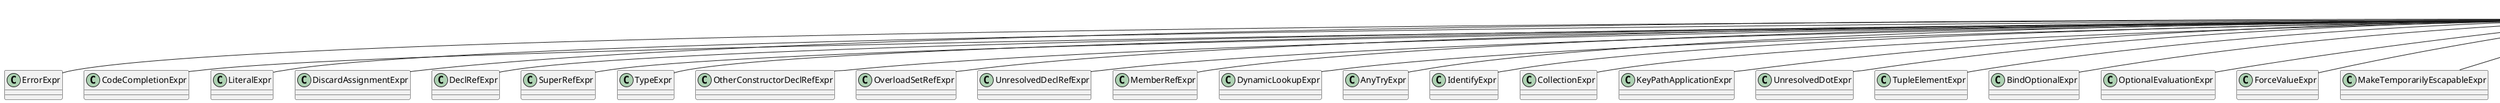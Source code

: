 @startuml
Expr <|-- ErrorExpr
Expr <|-- CodeCompletionExpr
Expr <|-- LiteralExpr
Expr <|-- DiscardAssignmentExpr
Expr <|-- DeclRefExpr
Expr <|-- SuperRefExpr
Expr <|-- TypeExpr
Expr <|-- OtherConstructorDeclRefExpr
Expr <|-- OverloadSetRefExpr
Expr <|-- UnresolvedDeclRefExpr
Expr <|-- MemberRefExpr
Expr <|-- DynamicLookupExpr
Expr <|-- AnyTryExpr
Expr <|-- IdentifyExpr
Expr <|-- CollectionExpr
Expr <|-- KeyPathApplicationExpr
Expr <|-- UnresolvedDotExpr
Expr <|-- TupleElementExpr
Expr <|-- BindOptionalExpr
Expr <|-- OptionalEvaluationExpr
Expr <|-- ForceValueExpr
Expr <|-- MakeTemporarilyEscapableExpr
Expr <|-- OpenExistentialExpr
Expr <|-- ImplicitConversionExpr
Expr <|-- UnresolvedSpecializeExpr
Expr <|-- InOutExpr
Expr <|-- CaptureListExpr
Expr <|-- DynamicTypeExpr
Expr <|-- OpaqueValueExpr
Expr <|-- ApplyExpr
Expr <|-- DotSyntaxBaseIgnoredExpr
Expr <|-- ExplicitCastExpr
Expr <|-- ArrowExpr
Expr <|-- RebindSelfInConstructorExpr
Expr <|-- IfExpr
Expr <|-- EnumIsCaseExpr
Expr <|-- AssignExpr
Expr <|-- UnresolvedPatternExpr
Expr <|-- EditorPlaceholderExpr
Expr <|-- ObjCSelectorExpr
Expr <|-- KeyPathExpr
Expr <|-- KeyPathDotExpr
Expr <|-- UnresolvedMemberExpr
Expr <|-- TupleExpr
Expr <|-- SubscriptExpr
Expr <|-- AbstractClosure
@enduml

